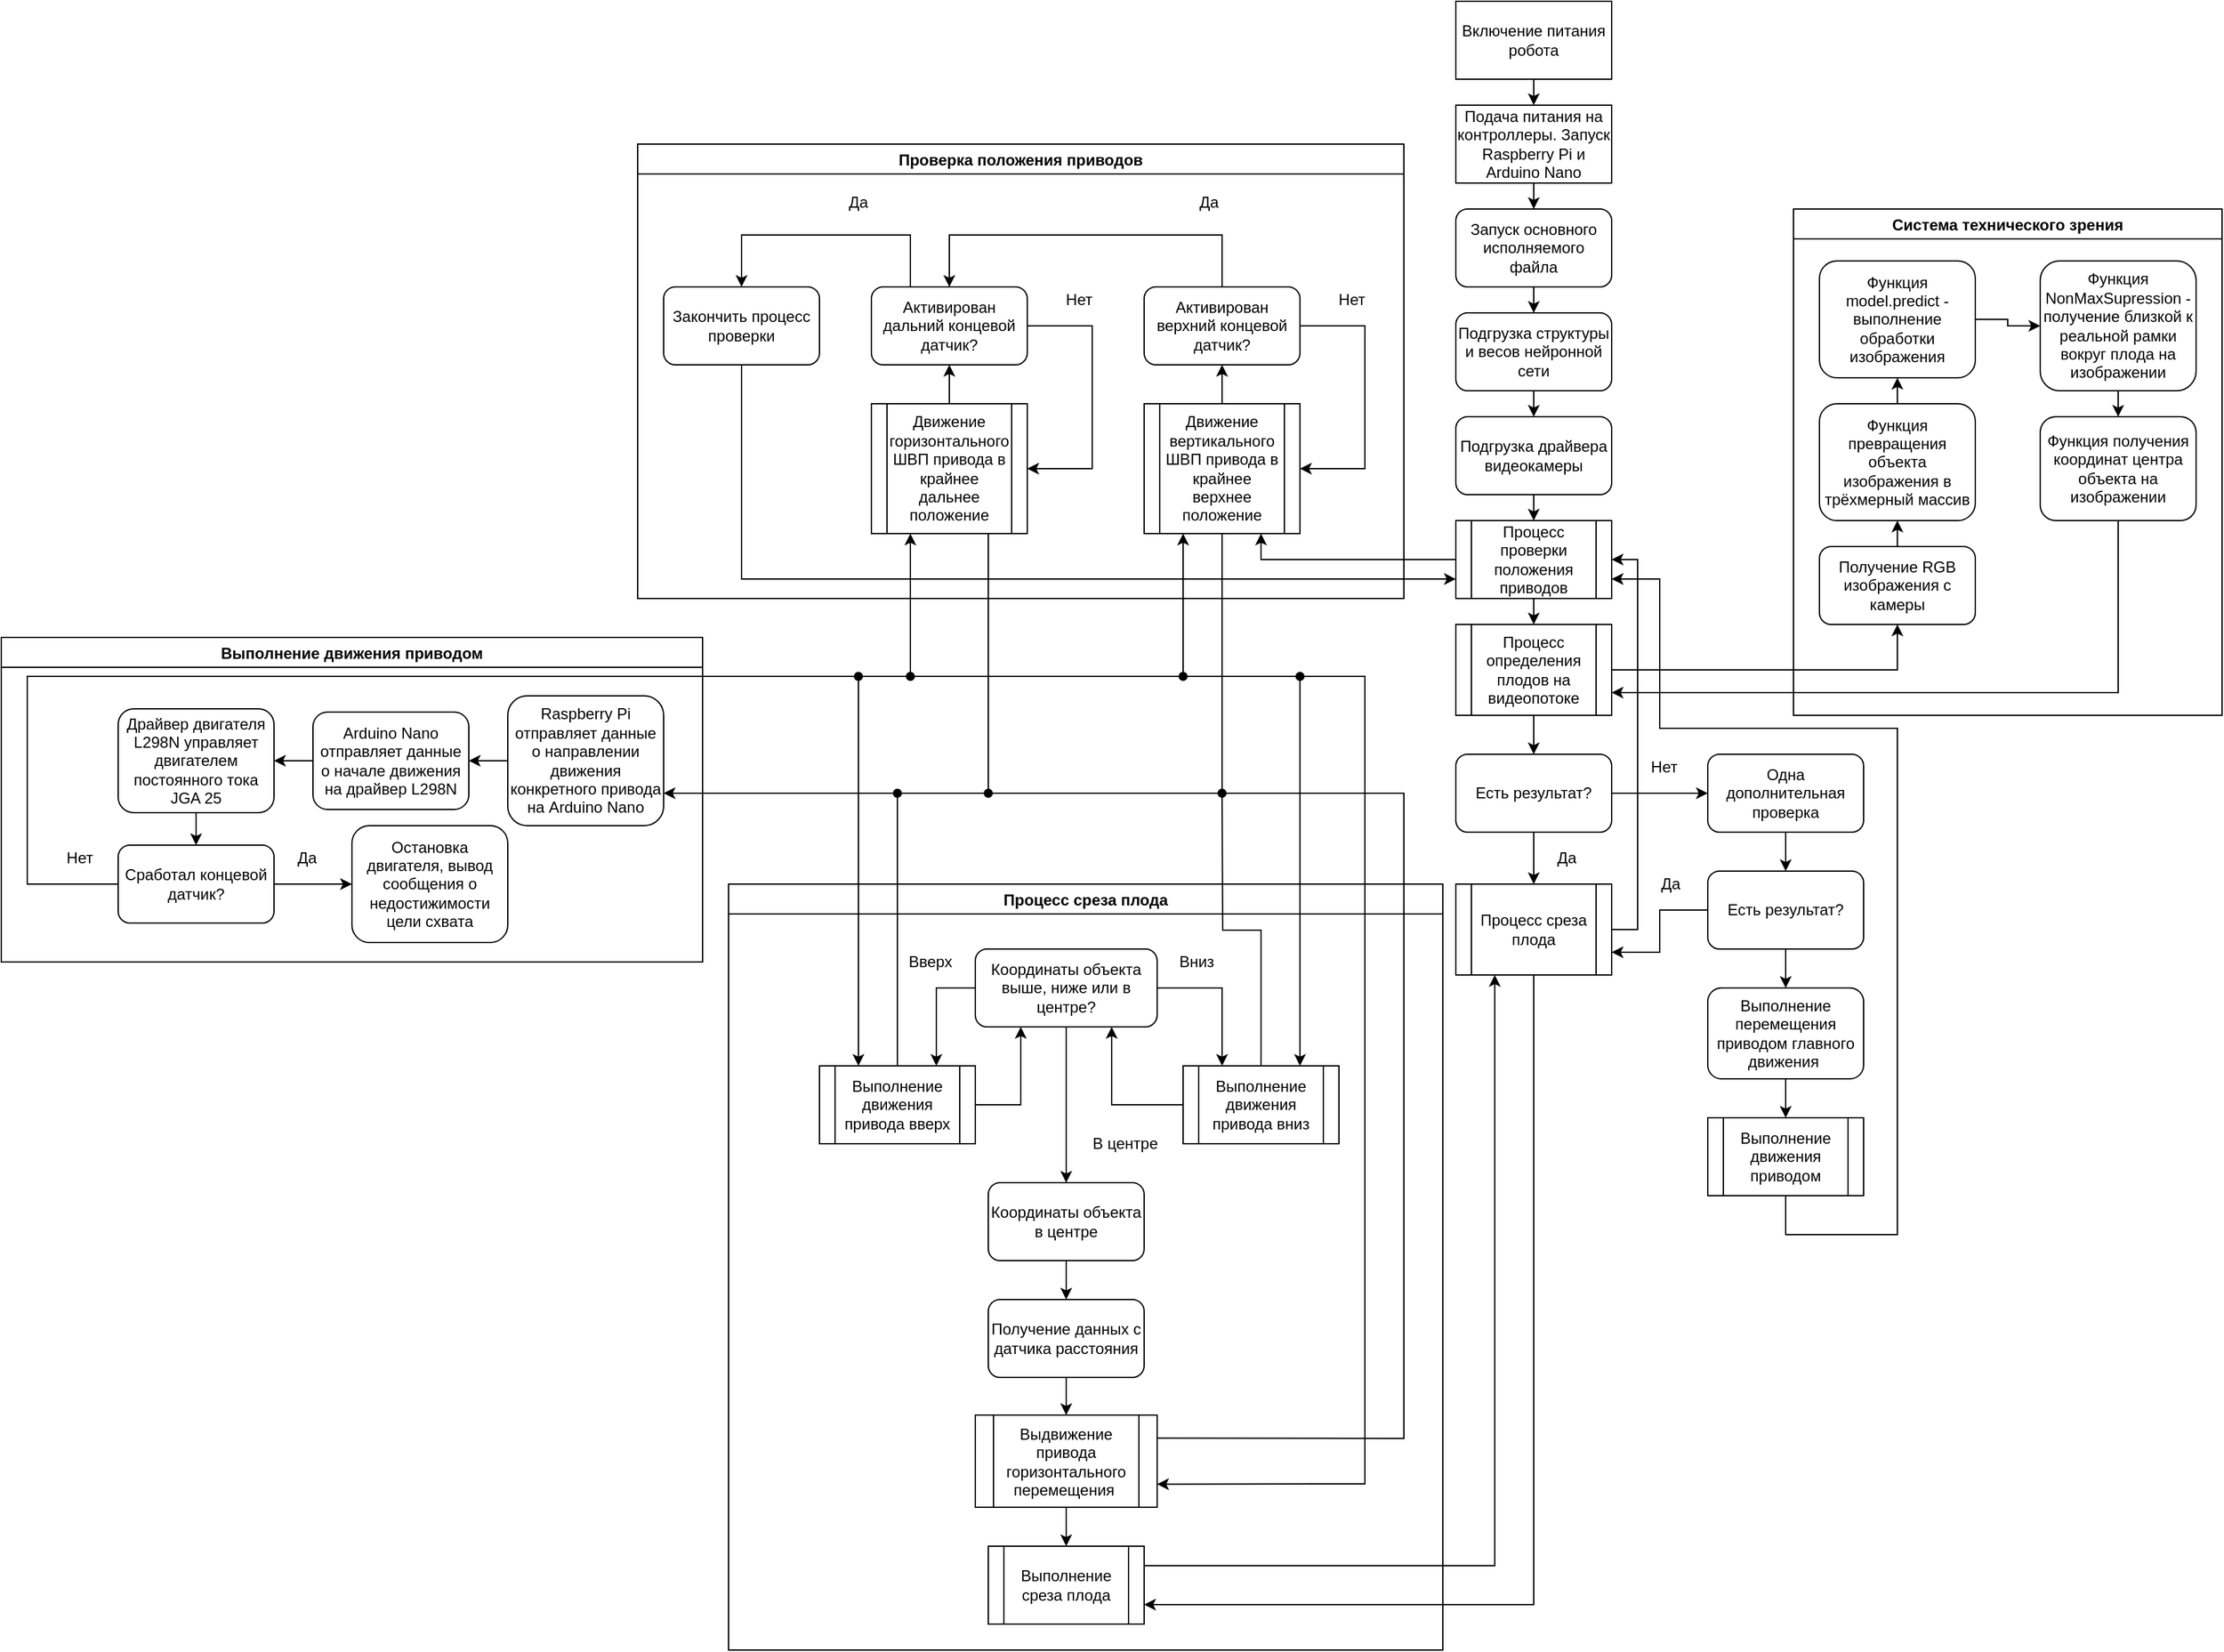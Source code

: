 <mxfile version="17.4.0" type="github">
  <diagram id="fKbLDI4m6s5YDFdav7tx" name="Page-1">
    <mxGraphModel dx="5114" dy="1837" grid="1" gridSize="10" guides="1" tooltips="1" connect="1" arrows="1" fold="1" page="1" pageScale="1" pageWidth="827" pageHeight="1169" math="0" shadow="0">
      <root>
        <mxCell id="0" />
        <mxCell id="1" parent="0" />
        <mxCell id="h8HMm1EKxBpr1wNR40ml-30" style="edgeStyle=orthogonalEdgeStyle;rounded=0;orthogonalLoop=1;jettySize=auto;html=1;exitX=0.5;exitY=1;exitDx=0;exitDy=0;entryX=0.5;entryY=0;entryDx=0;entryDy=0;fontSize=12;" edge="1" parent="1" source="h8HMm1EKxBpr1wNR40ml-2" target="h8HMm1EKxBpr1wNR40ml-3">
          <mxGeometry relative="1" as="geometry" />
        </mxCell>
        <mxCell id="h8HMm1EKxBpr1wNR40ml-2" value="Запуск основного исполняемого файла" style="rounded=1;whiteSpace=wrap;html=1;fontSize=12;" vertex="1" parent="1">
          <mxGeometry x="220" y="180" width="120" height="60" as="geometry" />
        </mxCell>
        <mxCell id="h8HMm1EKxBpr1wNR40ml-29" style="edgeStyle=orthogonalEdgeStyle;rounded=0;orthogonalLoop=1;jettySize=auto;html=1;exitX=0.5;exitY=1;exitDx=0;exitDy=0;entryX=0.5;entryY=0;entryDx=0;entryDy=0;fontSize=12;" edge="1" parent="1" source="h8HMm1EKxBpr1wNR40ml-3" target="h8HMm1EKxBpr1wNR40ml-4">
          <mxGeometry relative="1" as="geometry" />
        </mxCell>
        <mxCell id="h8HMm1EKxBpr1wNR40ml-3" value="Подгрузка структуры и весов нейронной сети" style="rounded=1;whiteSpace=wrap;html=1;fontSize=12;" vertex="1" parent="1">
          <mxGeometry x="220" y="260" width="120" height="60" as="geometry" />
        </mxCell>
        <mxCell id="h8HMm1EKxBpr1wNR40ml-28" style="edgeStyle=orthogonalEdgeStyle;rounded=0;orthogonalLoop=1;jettySize=auto;html=1;exitX=0.5;exitY=1;exitDx=0;exitDy=0;entryX=0.5;entryY=0;entryDx=0;entryDy=0;fontSize=12;" edge="1" parent="1" source="h8HMm1EKxBpr1wNR40ml-4" target="h8HMm1EKxBpr1wNR40ml-25">
          <mxGeometry relative="1" as="geometry" />
        </mxCell>
        <mxCell id="h8HMm1EKxBpr1wNR40ml-4" value="Подгрузка драйвера видеокамеры" style="rounded=1;whiteSpace=wrap;html=1;fontSize=12;" vertex="1" parent="1">
          <mxGeometry x="220" y="340" width="120" height="60" as="geometry" />
        </mxCell>
        <mxCell id="h8HMm1EKxBpr1wNR40ml-32" style="edgeStyle=orthogonalEdgeStyle;rounded=0;orthogonalLoop=1;jettySize=auto;html=1;exitX=0.5;exitY=1;exitDx=0;exitDy=0;entryX=0.5;entryY=0;entryDx=0;entryDy=0;fontSize=12;" edge="1" parent="1" source="h8HMm1EKxBpr1wNR40ml-5" target="h8HMm1EKxBpr1wNR40ml-6">
          <mxGeometry relative="1" as="geometry" />
        </mxCell>
        <mxCell id="h8HMm1EKxBpr1wNR40ml-5" value="Включение питания робота" style="rounded=0;whiteSpace=wrap;html=1;fontSize=12;" vertex="1" parent="1">
          <mxGeometry x="220" y="20" width="120" height="60" as="geometry" />
        </mxCell>
        <mxCell id="h8HMm1EKxBpr1wNR40ml-31" style="edgeStyle=orthogonalEdgeStyle;rounded=0;orthogonalLoop=1;jettySize=auto;html=1;exitX=0.5;exitY=1;exitDx=0;exitDy=0;entryX=0.5;entryY=0;entryDx=0;entryDy=0;fontSize=12;" edge="1" parent="1" source="h8HMm1EKxBpr1wNR40ml-6" target="h8HMm1EKxBpr1wNR40ml-2">
          <mxGeometry relative="1" as="geometry" />
        </mxCell>
        <mxCell id="h8HMm1EKxBpr1wNR40ml-6" value="Подача питания на контроллеры. Запуск Raspberry Pi и Arduino Nano" style="rounded=0;whiteSpace=wrap;html=1;fontSize=12;" vertex="1" parent="1">
          <mxGeometry x="220" y="100" width="120" height="60" as="geometry" />
        </mxCell>
        <mxCell id="h8HMm1EKxBpr1wNR40ml-8" value="Проверка положения приводов" style="swimlane;fontSize=12;" vertex="1" parent="1">
          <mxGeometry x="-410" y="130" width="590" height="350" as="geometry" />
        </mxCell>
        <mxCell id="h8HMm1EKxBpr1wNR40ml-15" style="edgeStyle=orthogonalEdgeStyle;rounded=0;orthogonalLoop=1;jettySize=auto;html=1;exitX=0.5;exitY=0;exitDx=0;exitDy=0;entryX=0.5;entryY=1;entryDx=0;entryDy=0;fontSize=12;" edge="1" parent="h8HMm1EKxBpr1wNR40ml-8" source="h8HMm1EKxBpr1wNR40ml-11" target="h8HMm1EKxBpr1wNR40ml-12">
          <mxGeometry relative="1" as="geometry" />
        </mxCell>
        <mxCell id="h8HMm1EKxBpr1wNR40ml-11" value="Движение вертикального ШВП привода в крайнее верхнее положение" style="shape=process;whiteSpace=wrap;html=1;backgroundOutline=1;fontSize=12;" vertex="1" parent="h8HMm1EKxBpr1wNR40ml-8">
          <mxGeometry x="390" y="200" width="120" height="100" as="geometry" />
        </mxCell>
        <mxCell id="h8HMm1EKxBpr1wNR40ml-13" style="edgeStyle=orthogonalEdgeStyle;rounded=0;orthogonalLoop=1;jettySize=auto;html=1;exitX=1;exitY=0.5;exitDx=0;exitDy=0;entryX=1;entryY=0.5;entryDx=0;entryDy=0;fontSize=12;" edge="1" parent="h8HMm1EKxBpr1wNR40ml-8" source="h8HMm1EKxBpr1wNR40ml-12" target="h8HMm1EKxBpr1wNR40ml-11">
          <mxGeometry relative="1" as="geometry">
            <Array as="points">
              <mxPoint x="560" y="140" />
              <mxPoint x="560" y="250" />
            </Array>
          </mxGeometry>
        </mxCell>
        <mxCell id="h8HMm1EKxBpr1wNR40ml-22" style="edgeStyle=orthogonalEdgeStyle;rounded=0;orthogonalLoop=1;jettySize=auto;html=1;exitX=0.5;exitY=0;exitDx=0;exitDy=0;entryX=0.5;entryY=0;entryDx=0;entryDy=0;fontSize=12;" edge="1" parent="h8HMm1EKxBpr1wNR40ml-8" source="h8HMm1EKxBpr1wNR40ml-12" target="h8HMm1EKxBpr1wNR40ml-20">
          <mxGeometry relative="1" as="geometry">
            <Array as="points">
              <mxPoint x="450" y="70" />
              <mxPoint x="240" y="70" />
            </Array>
          </mxGeometry>
        </mxCell>
        <mxCell id="h8HMm1EKxBpr1wNR40ml-12" value="Активирован верхний концевой датчик?" style="rounded=1;whiteSpace=wrap;html=1;fontSize=12;" vertex="1" parent="h8HMm1EKxBpr1wNR40ml-8">
          <mxGeometry x="390" y="110" width="120" height="60" as="geometry" />
        </mxCell>
        <mxCell id="h8HMm1EKxBpr1wNR40ml-14" value="Нет" style="text;html=1;strokeColor=none;fillColor=none;align=center;verticalAlign=middle;whiteSpace=wrap;rounded=0;fontSize=12;" vertex="1" parent="h8HMm1EKxBpr1wNR40ml-8">
          <mxGeometry x="520" y="105" width="60" height="30" as="geometry" />
        </mxCell>
        <mxCell id="h8HMm1EKxBpr1wNR40ml-18" value="Движение горизонтального ШВП привода в крайнее дальнее положение" style="shape=process;whiteSpace=wrap;html=1;backgroundOutline=1;fontSize=12;" vertex="1" parent="h8HMm1EKxBpr1wNR40ml-8">
          <mxGeometry x="180" y="200" width="120" height="100" as="geometry" />
        </mxCell>
        <mxCell id="h8HMm1EKxBpr1wNR40ml-19" style="edgeStyle=orthogonalEdgeStyle;rounded=0;orthogonalLoop=1;jettySize=auto;html=1;exitX=1;exitY=0.5;exitDx=0;exitDy=0;entryX=1;entryY=0.5;entryDx=0;entryDy=0;fontSize=12;" edge="1" parent="h8HMm1EKxBpr1wNR40ml-8" source="h8HMm1EKxBpr1wNR40ml-20" target="h8HMm1EKxBpr1wNR40ml-18">
          <mxGeometry relative="1" as="geometry">
            <Array as="points">
              <mxPoint x="350" y="140" />
              <mxPoint x="350" y="250" />
            </Array>
          </mxGeometry>
        </mxCell>
        <mxCell id="h8HMm1EKxBpr1wNR40ml-51" style="edgeStyle=orthogonalEdgeStyle;rounded=0;orthogonalLoop=1;jettySize=auto;html=1;exitX=0.25;exitY=0;exitDx=0;exitDy=0;entryX=0.5;entryY=0;entryDx=0;entryDy=0;fontSize=12;" edge="1" parent="h8HMm1EKxBpr1wNR40ml-8" source="h8HMm1EKxBpr1wNR40ml-20" target="h8HMm1EKxBpr1wNR40ml-24">
          <mxGeometry relative="1" as="geometry">
            <Array as="points">
              <mxPoint x="210" y="70" />
              <mxPoint x="80" y="70" />
            </Array>
          </mxGeometry>
        </mxCell>
        <mxCell id="h8HMm1EKxBpr1wNR40ml-20" value="Активирован дальний концевой датчик?" style="rounded=1;whiteSpace=wrap;html=1;fontSize=12;" vertex="1" parent="h8HMm1EKxBpr1wNR40ml-8">
          <mxGeometry x="180" y="110" width="120" height="60" as="geometry" />
        </mxCell>
        <mxCell id="h8HMm1EKxBpr1wNR40ml-17" style="edgeStyle=orthogonalEdgeStyle;rounded=0;orthogonalLoop=1;jettySize=auto;html=1;exitX=0.5;exitY=0;exitDx=0;exitDy=0;entryX=0.5;entryY=1;entryDx=0;entryDy=0;fontSize=12;" edge="1" parent="h8HMm1EKxBpr1wNR40ml-8" source="h8HMm1EKxBpr1wNR40ml-18" target="h8HMm1EKxBpr1wNR40ml-20">
          <mxGeometry relative="1" as="geometry" />
        </mxCell>
        <mxCell id="h8HMm1EKxBpr1wNR40ml-21" value="Нет" style="text;html=1;strokeColor=none;fillColor=none;align=center;verticalAlign=middle;whiteSpace=wrap;rounded=0;fontSize=12;" vertex="1" parent="h8HMm1EKxBpr1wNR40ml-8">
          <mxGeometry x="310" y="105" width="60" height="30" as="geometry" />
        </mxCell>
        <mxCell id="h8HMm1EKxBpr1wNR40ml-23" value="Да" style="text;html=1;strokeColor=none;fillColor=none;align=center;verticalAlign=middle;whiteSpace=wrap;rounded=0;fontSize=12;" vertex="1" parent="h8HMm1EKxBpr1wNR40ml-8">
          <mxGeometry x="410" y="30" width="60" height="30" as="geometry" />
        </mxCell>
        <mxCell id="h8HMm1EKxBpr1wNR40ml-24" value="Закончить процесс проверки" style="rounded=1;whiteSpace=wrap;html=1;fontSize=12;" vertex="1" parent="h8HMm1EKxBpr1wNR40ml-8">
          <mxGeometry x="20" y="110" width="120" height="60" as="geometry" />
        </mxCell>
        <mxCell id="h8HMm1EKxBpr1wNR40ml-52" value="Да" style="text;html=1;strokeColor=none;fillColor=none;align=center;verticalAlign=middle;whiteSpace=wrap;rounded=0;fontSize=12;" vertex="1" parent="h8HMm1EKxBpr1wNR40ml-8">
          <mxGeometry x="140" y="30" width="60" height="30" as="geometry" />
        </mxCell>
        <mxCell id="h8HMm1EKxBpr1wNR40ml-35" style="edgeStyle=orthogonalEdgeStyle;rounded=0;orthogonalLoop=1;jettySize=auto;html=1;exitX=0.5;exitY=1;exitDx=0;exitDy=0;entryX=0.5;entryY=0;entryDx=0;entryDy=0;fontSize=12;" edge="1" parent="1" source="h8HMm1EKxBpr1wNR40ml-25" target="h8HMm1EKxBpr1wNR40ml-34">
          <mxGeometry relative="1" as="geometry" />
        </mxCell>
        <mxCell id="h8HMm1EKxBpr1wNR40ml-64" style="edgeStyle=orthogonalEdgeStyle;rounded=0;orthogonalLoop=1;jettySize=auto;html=1;exitX=0;exitY=0.5;exitDx=0;exitDy=0;entryX=0.75;entryY=1;entryDx=0;entryDy=0;fontSize=12;" edge="1" parent="1" source="h8HMm1EKxBpr1wNR40ml-25" target="h8HMm1EKxBpr1wNR40ml-11">
          <mxGeometry relative="1" as="geometry" />
        </mxCell>
        <mxCell id="h8HMm1EKxBpr1wNR40ml-25" value="&lt;span style=&quot;font-size: 12px;&quot;&gt;Процесс проверки положения приводов&lt;/span&gt;" style="shape=process;whiteSpace=wrap;html=1;backgroundOutline=1;fontSize=12;" vertex="1" parent="1">
          <mxGeometry x="220" y="420" width="120" height="60" as="geometry" />
        </mxCell>
        <mxCell id="h8HMm1EKxBpr1wNR40ml-27" style="edgeStyle=orthogonalEdgeStyle;rounded=0;orthogonalLoop=1;jettySize=auto;html=1;exitX=0.5;exitY=1;exitDx=0;exitDy=0;entryX=0;entryY=0.75;entryDx=0;entryDy=0;fontSize=12;" edge="1" parent="1" source="h8HMm1EKxBpr1wNR40ml-24" target="h8HMm1EKxBpr1wNR40ml-25">
          <mxGeometry relative="1" as="geometry" />
        </mxCell>
        <mxCell id="h8HMm1EKxBpr1wNR40ml-47" style="edgeStyle=orthogonalEdgeStyle;rounded=0;orthogonalLoop=1;jettySize=auto;html=1;exitX=1;exitY=0.5;exitDx=0;exitDy=0;entryX=0.5;entryY=1;entryDx=0;entryDy=0;fontSize=12;" edge="1" parent="1" source="h8HMm1EKxBpr1wNR40ml-34" target="h8HMm1EKxBpr1wNR40ml-37">
          <mxGeometry relative="1" as="geometry" />
        </mxCell>
        <mxCell id="h8HMm1EKxBpr1wNR40ml-108" style="edgeStyle=orthogonalEdgeStyle;rounded=0;orthogonalLoop=1;jettySize=auto;html=1;exitX=0.5;exitY=1;exitDx=0;exitDy=0;entryX=0.5;entryY=0;entryDx=0;entryDy=0;startArrow=none;startFill=0;endArrow=classic;endFill=1;fontSize=12;" edge="1" parent="1" source="h8HMm1EKxBpr1wNR40ml-34" target="h8HMm1EKxBpr1wNR40ml-107">
          <mxGeometry relative="1" as="geometry" />
        </mxCell>
        <mxCell id="h8HMm1EKxBpr1wNR40ml-34" value="Процесс определения плодов на видеопотоке" style="shape=process;whiteSpace=wrap;html=1;backgroundOutline=1;fontSize=12;" vertex="1" parent="1">
          <mxGeometry x="220" y="500" width="120" height="70" as="geometry" />
        </mxCell>
        <mxCell id="h8HMm1EKxBpr1wNR40ml-36" value="Система технического зрения" style="swimlane;fontSize=12;" vertex="1" parent="1">
          <mxGeometry x="480" y="180" width="330" height="390" as="geometry" />
        </mxCell>
        <mxCell id="h8HMm1EKxBpr1wNR40ml-43" style="edgeStyle=orthogonalEdgeStyle;rounded=0;orthogonalLoop=1;jettySize=auto;html=1;exitX=0.5;exitY=0;exitDx=0;exitDy=0;entryX=0.5;entryY=1;entryDx=0;entryDy=0;fontSize=12;" edge="1" parent="h8HMm1EKxBpr1wNR40ml-36" source="h8HMm1EKxBpr1wNR40ml-37" target="h8HMm1EKxBpr1wNR40ml-38">
          <mxGeometry relative="1" as="geometry" />
        </mxCell>
        <mxCell id="h8HMm1EKxBpr1wNR40ml-37" value="Получение RGB изображения с камеры" style="rounded=1;whiteSpace=wrap;html=1;fontSize=12;" vertex="1" parent="h8HMm1EKxBpr1wNR40ml-36">
          <mxGeometry x="20" y="260" width="120" height="60" as="geometry" />
        </mxCell>
        <mxCell id="h8HMm1EKxBpr1wNR40ml-44" style="edgeStyle=orthogonalEdgeStyle;rounded=0;orthogonalLoop=1;jettySize=auto;html=1;exitX=0.5;exitY=0;exitDx=0;exitDy=0;entryX=0.5;entryY=1;entryDx=0;entryDy=0;fontSize=12;" edge="1" parent="h8HMm1EKxBpr1wNR40ml-36" source="h8HMm1EKxBpr1wNR40ml-38" target="h8HMm1EKxBpr1wNR40ml-39">
          <mxGeometry relative="1" as="geometry" />
        </mxCell>
        <mxCell id="h8HMm1EKxBpr1wNR40ml-38" value="Функция превращения объекта изображения в трёхмерный массив" style="rounded=1;whiteSpace=wrap;html=1;fontSize=12;" vertex="1" parent="h8HMm1EKxBpr1wNR40ml-36">
          <mxGeometry x="20" y="150" width="120" height="90" as="geometry" />
        </mxCell>
        <mxCell id="h8HMm1EKxBpr1wNR40ml-45" style="edgeStyle=orthogonalEdgeStyle;rounded=0;orthogonalLoop=1;jettySize=auto;html=1;exitX=1;exitY=0.5;exitDx=0;exitDy=0;entryX=0;entryY=0.5;entryDx=0;entryDy=0;fontSize=12;" edge="1" parent="h8HMm1EKxBpr1wNR40ml-36" source="h8HMm1EKxBpr1wNR40ml-39" target="h8HMm1EKxBpr1wNR40ml-40">
          <mxGeometry relative="1" as="geometry" />
        </mxCell>
        <mxCell id="h8HMm1EKxBpr1wNR40ml-39" value="Функция model.predict - выполнение обработки изображения" style="rounded=1;whiteSpace=wrap;html=1;fontSize=12;" vertex="1" parent="h8HMm1EKxBpr1wNR40ml-36">
          <mxGeometry x="20" y="40" width="120" height="90" as="geometry" />
        </mxCell>
        <mxCell id="h8HMm1EKxBpr1wNR40ml-46" style="edgeStyle=orthogonalEdgeStyle;rounded=0;orthogonalLoop=1;jettySize=auto;html=1;exitX=0.5;exitY=1;exitDx=0;exitDy=0;entryX=0.5;entryY=0;entryDx=0;entryDy=0;fontSize=12;" edge="1" parent="h8HMm1EKxBpr1wNR40ml-36" source="h8HMm1EKxBpr1wNR40ml-40" target="h8HMm1EKxBpr1wNR40ml-41">
          <mxGeometry relative="1" as="geometry" />
        </mxCell>
        <mxCell id="h8HMm1EKxBpr1wNR40ml-40" value="Функция NonMaxSupression - получение близкой к реальной рамки вокруг плода на изображении" style="rounded=1;whiteSpace=wrap;html=1;fontSize=12;" vertex="1" parent="h8HMm1EKxBpr1wNR40ml-36">
          <mxGeometry x="190" y="40" width="120" height="100" as="geometry" />
        </mxCell>
        <mxCell id="h8HMm1EKxBpr1wNR40ml-41" value="Функция получения координат центра объекта на изображении" style="rounded=1;whiteSpace=wrap;html=1;fontSize=12;" vertex="1" parent="h8HMm1EKxBpr1wNR40ml-36">
          <mxGeometry x="190" y="160" width="120" height="80" as="geometry" />
        </mxCell>
        <mxCell id="h8HMm1EKxBpr1wNR40ml-48" style="edgeStyle=orthogonalEdgeStyle;rounded=0;orthogonalLoop=1;jettySize=auto;html=1;exitX=0.5;exitY=1;exitDx=0;exitDy=0;entryX=1;entryY=0.75;entryDx=0;entryDy=0;fontSize=12;" edge="1" parent="1" source="h8HMm1EKxBpr1wNR40ml-41" target="h8HMm1EKxBpr1wNR40ml-34">
          <mxGeometry relative="1" as="geometry" />
        </mxCell>
        <mxCell id="h8HMm1EKxBpr1wNR40ml-105" style="edgeStyle=orthogonalEdgeStyle;rounded=0;orthogonalLoop=1;jettySize=auto;html=1;exitX=0.5;exitY=1;exitDx=0;exitDy=0;entryX=1;entryY=0.75;entryDx=0;entryDy=0;startArrow=none;startFill=0;endArrow=classic;endFill=1;fontSize=12;" edge="1" parent="1" source="h8HMm1EKxBpr1wNR40ml-49" target="h8HMm1EKxBpr1wNR40ml-99">
          <mxGeometry relative="1" as="geometry" />
        </mxCell>
        <mxCell id="h8HMm1EKxBpr1wNR40ml-106" style="edgeStyle=orthogonalEdgeStyle;rounded=0;orthogonalLoop=1;jettySize=auto;html=1;exitX=1;exitY=0.5;exitDx=0;exitDy=0;entryX=1;entryY=0.5;entryDx=0;entryDy=0;startArrow=none;startFill=0;endArrow=classic;endFill=1;fontSize=12;" edge="1" parent="1" source="h8HMm1EKxBpr1wNR40ml-49" target="h8HMm1EKxBpr1wNR40ml-25">
          <mxGeometry relative="1" as="geometry" />
        </mxCell>
        <mxCell id="h8HMm1EKxBpr1wNR40ml-49" value="Процесс среза плода" style="shape=process;whiteSpace=wrap;html=1;backgroundOutline=1;fontSize=12;" vertex="1" parent="1">
          <mxGeometry x="220" y="700" width="120" height="70" as="geometry" />
        </mxCell>
        <mxCell id="h8HMm1EKxBpr1wNR40ml-53" value="Процесс среза плода" style="swimlane;fontSize=12;" vertex="1" parent="1">
          <mxGeometry x="-340" y="700" width="550" height="590" as="geometry" />
        </mxCell>
        <mxCell id="h8HMm1EKxBpr1wNR40ml-71" style="edgeStyle=orthogonalEdgeStyle;rounded=0;orthogonalLoop=1;jettySize=auto;html=1;exitX=0;exitY=0.5;exitDx=0;exitDy=0;entryX=0.75;entryY=0;entryDx=0;entryDy=0;fontSize=12;" edge="1" parent="h8HMm1EKxBpr1wNR40ml-53" source="h8HMm1EKxBpr1wNR40ml-54" target="h8HMm1EKxBpr1wNR40ml-70">
          <mxGeometry relative="1" as="geometry" />
        </mxCell>
        <mxCell id="h8HMm1EKxBpr1wNR40ml-74" style="edgeStyle=orthogonalEdgeStyle;rounded=0;orthogonalLoop=1;jettySize=auto;html=1;exitX=1;exitY=0.5;exitDx=0;exitDy=0;entryX=0.25;entryY=0;entryDx=0;entryDy=0;fontSize=12;" edge="1" parent="h8HMm1EKxBpr1wNR40ml-53" source="h8HMm1EKxBpr1wNR40ml-54" target="h8HMm1EKxBpr1wNR40ml-73">
          <mxGeometry relative="1" as="geometry" />
        </mxCell>
        <mxCell id="h8HMm1EKxBpr1wNR40ml-83" style="edgeStyle=orthogonalEdgeStyle;rounded=0;orthogonalLoop=1;jettySize=auto;html=1;exitX=0.5;exitY=1;exitDx=0;exitDy=0;entryX=0.5;entryY=0;entryDx=0;entryDy=0;fontSize=12;" edge="1" parent="h8HMm1EKxBpr1wNR40ml-53" source="h8HMm1EKxBpr1wNR40ml-54" target="h8HMm1EKxBpr1wNR40ml-82">
          <mxGeometry relative="1" as="geometry" />
        </mxCell>
        <mxCell id="h8HMm1EKxBpr1wNR40ml-54" value="Координаты объекта выше, ниже или в центре?" style="rounded=1;whiteSpace=wrap;html=1;fontSize=12;" vertex="1" parent="h8HMm1EKxBpr1wNR40ml-53">
          <mxGeometry x="190" y="50" width="140" height="60" as="geometry" />
        </mxCell>
        <mxCell id="h8HMm1EKxBpr1wNR40ml-80" style="edgeStyle=orthogonalEdgeStyle;rounded=0;orthogonalLoop=1;jettySize=auto;html=1;exitX=1;exitY=0.5;exitDx=0;exitDy=0;entryX=0.25;entryY=1;entryDx=0;entryDy=0;fontSize=12;" edge="1" parent="h8HMm1EKxBpr1wNR40ml-53" source="h8HMm1EKxBpr1wNR40ml-70" target="h8HMm1EKxBpr1wNR40ml-54">
          <mxGeometry relative="1" as="geometry" />
        </mxCell>
        <mxCell id="h8HMm1EKxBpr1wNR40ml-70" value="Выполнение движения привода вверх" style="shape=process;whiteSpace=wrap;html=1;backgroundOutline=1;fontSize=12;" vertex="1" parent="h8HMm1EKxBpr1wNR40ml-53">
          <mxGeometry x="70" y="140" width="120" height="60" as="geometry" />
        </mxCell>
        <mxCell id="h8HMm1EKxBpr1wNR40ml-72" value="Вверх" style="text;html=1;align=center;verticalAlign=middle;resizable=0;points=[];autosize=1;strokeColor=none;fillColor=none;fontSize=12;" vertex="1" parent="h8HMm1EKxBpr1wNR40ml-53">
          <mxGeometry x="130" y="50" width="50" height="20" as="geometry" />
        </mxCell>
        <mxCell id="h8HMm1EKxBpr1wNR40ml-81" style="edgeStyle=orthogonalEdgeStyle;rounded=0;orthogonalLoop=1;jettySize=auto;html=1;exitX=0;exitY=0.5;exitDx=0;exitDy=0;entryX=0.75;entryY=1;entryDx=0;entryDy=0;fontSize=12;" edge="1" parent="h8HMm1EKxBpr1wNR40ml-53" source="h8HMm1EKxBpr1wNR40ml-73" target="h8HMm1EKxBpr1wNR40ml-54">
          <mxGeometry relative="1" as="geometry" />
        </mxCell>
        <mxCell id="h8HMm1EKxBpr1wNR40ml-73" value="Выполнение движения привода вниз" style="shape=process;whiteSpace=wrap;html=1;backgroundOutline=1;fontSize=12;" vertex="1" parent="h8HMm1EKxBpr1wNR40ml-53">
          <mxGeometry x="350" y="140" width="120" height="60" as="geometry" />
        </mxCell>
        <mxCell id="h8HMm1EKxBpr1wNR40ml-75" value="Вниз" style="text;html=1;align=center;verticalAlign=middle;resizable=0;points=[];autosize=1;strokeColor=none;fillColor=none;fontSize=12;" vertex="1" parent="h8HMm1EKxBpr1wNR40ml-53">
          <mxGeometry x="340" y="50" width="40" height="20" as="geometry" />
        </mxCell>
        <mxCell id="h8HMm1EKxBpr1wNR40ml-86" style="edgeStyle=orthogonalEdgeStyle;rounded=0;orthogonalLoop=1;jettySize=auto;html=1;exitX=0.5;exitY=1;exitDx=0;exitDy=0;entryX=0.5;entryY=0;entryDx=0;entryDy=0;fontSize=12;" edge="1" parent="h8HMm1EKxBpr1wNR40ml-53" source="h8HMm1EKxBpr1wNR40ml-82" target="h8HMm1EKxBpr1wNR40ml-85">
          <mxGeometry relative="1" as="geometry" />
        </mxCell>
        <mxCell id="h8HMm1EKxBpr1wNR40ml-82" value="Координаты объекта в центре" style="rounded=1;whiteSpace=wrap;html=1;fontSize=12;" vertex="1" parent="h8HMm1EKxBpr1wNR40ml-53">
          <mxGeometry x="200" y="230" width="120" height="60" as="geometry" />
        </mxCell>
        <mxCell id="h8HMm1EKxBpr1wNR40ml-84" value="В центре" style="text;html=1;align=center;verticalAlign=middle;resizable=0;points=[];autosize=1;strokeColor=none;fillColor=none;fontSize=12;" vertex="1" parent="h8HMm1EKxBpr1wNR40ml-53">
          <mxGeometry x="270" y="190" width="70" height="20" as="geometry" />
        </mxCell>
        <mxCell id="h8HMm1EKxBpr1wNR40ml-88" style="edgeStyle=orthogonalEdgeStyle;rounded=0;orthogonalLoop=1;jettySize=auto;html=1;exitX=0.5;exitY=1;exitDx=0;exitDy=0;entryX=0.5;entryY=0;entryDx=0;entryDy=0;fontSize=12;" edge="1" parent="h8HMm1EKxBpr1wNR40ml-53" source="h8HMm1EKxBpr1wNR40ml-85" target="h8HMm1EKxBpr1wNR40ml-87">
          <mxGeometry relative="1" as="geometry" />
        </mxCell>
        <mxCell id="h8HMm1EKxBpr1wNR40ml-85" value="Получение данных с датчика расстояния" style="rounded=1;whiteSpace=wrap;html=1;fontSize=12;" vertex="1" parent="h8HMm1EKxBpr1wNR40ml-53">
          <mxGeometry x="200" y="320" width="120" height="60" as="geometry" />
        </mxCell>
        <mxCell id="h8HMm1EKxBpr1wNR40ml-103" style="edgeStyle=orthogonalEdgeStyle;rounded=0;orthogonalLoop=1;jettySize=auto;html=1;exitX=0.5;exitY=1;exitDx=0;exitDy=0;entryX=0.5;entryY=0;entryDx=0;entryDy=0;endArrow=classic;endFill=1;fontSize=12;" edge="1" parent="h8HMm1EKxBpr1wNR40ml-53" source="h8HMm1EKxBpr1wNR40ml-87" target="h8HMm1EKxBpr1wNR40ml-99">
          <mxGeometry relative="1" as="geometry" />
        </mxCell>
        <mxCell id="h8HMm1EKxBpr1wNR40ml-87" value="Выдвижение привода горизонтального перемещения&amp;nbsp;" style="shape=process;whiteSpace=wrap;html=1;backgroundOutline=1;fontSize=12;" vertex="1" parent="h8HMm1EKxBpr1wNR40ml-53">
          <mxGeometry x="190" y="409" width="140" height="71" as="geometry" />
        </mxCell>
        <mxCell id="h8HMm1EKxBpr1wNR40ml-99" value="Выполнение среза плода" style="shape=process;whiteSpace=wrap;html=1;backgroundOutline=1;fontSize=12;" vertex="1" parent="h8HMm1EKxBpr1wNR40ml-53">
          <mxGeometry x="200" y="510" width="120" height="60" as="geometry" />
        </mxCell>
        <mxCell id="h8HMm1EKxBpr1wNR40ml-58" value="Выполнение движения приводом" style="swimlane;fontSize=12;" vertex="1" parent="1">
          <mxGeometry x="-900" y="510" width="540" height="250" as="geometry" />
        </mxCell>
        <mxCell id="h8HMm1EKxBpr1wNR40ml-61" style="edgeStyle=orthogonalEdgeStyle;rounded=0;orthogonalLoop=1;jettySize=auto;html=1;exitX=0;exitY=0.5;exitDx=0;exitDy=0;entryX=1;entryY=0.5;entryDx=0;entryDy=0;fontSize=12;" edge="1" parent="h8HMm1EKxBpr1wNR40ml-58" source="h8HMm1EKxBpr1wNR40ml-59" target="h8HMm1EKxBpr1wNR40ml-60">
          <mxGeometry relative="1" as="geometry" />
        </mxCell>
        <mxCell id="h8HMm1EKxBpr1wNR40ml-59" value="Raspberry Pi отправляет данные о направлении движения конкретного привода на Arduino Nano" style="rounded=1;whiteSpace=wrap;html=1;fontSize=12;" vertex="1" parent="h8HMm1EKxBpr1wNR40ml-58">
          <mxGeometry x="390" y="45" width="120" height="100" as="geometry" />
        </mxCell>
        <mxCell id="h8HMm1EKxBpr1wNR40ml-63" style="edgeStyle=orthogonalEdgeStyle;rounded=0;orthogonalLoop=1;jettySize=auto;html=1;exitX=0;exitY=0.5;exitDx=0;exitDy=0;entryX=1;entryY=0.5;entryDx=0;entryDy=0;fontSize=12;" edge="1" parent="h8HMm1EKxBpr1wNR40ml-58" source="h8HMm1EKxBpr1wNR40ml-60" target="h8HMm1EKxBpr1wNR40ml-62">
          <mxGeometry relative="1" as="geometry" />
        </mxCell>
        <mxCell id="h8HMm1EKxBpr1wNR40ml-60" value="Arduino Nano отправляет данные о начале движения на драйвер L298N" style="rounded=1;whiteSpace=wrap;html=1;fontSize=12;" vertex="1" parent="h8HMm1EKxBpr1wNR40ml-58">
          <mxGeometry x="240" y="57.5" width="120" height="75" as="geometry" />
        </mxCell>
        <mxCell id="h8HMm1EKxBpr1wNR40ml-93" style="edgeStyle=orthogonalEdgeStyle;rounded=0;orthogonalLoop=1;jettySize=auto;html=1;exitX=0.5;exitY=1;exitDx=0;exitDy=0;entryX=0.5;entryY=0;entryDx=0;entryDy=0;fontSize=12;" edge="1" parent="h8HMm1EKxBpr1wNR40ml-58" source="h8HMm1EKxBpr1wNR40ml-62" target="h8HMm1EKxBpr1wNR40ml-91">
          <mxGeometry relative="1" as="geometry" />
        </mxCell>
        <mxCell id="h8HMm1EKxBpr1wNR40ml-62" value="Драйвер двигателя L298N управляет двигателем постоянного тока JGA 25" style="rounded=1;whiteSpace=wrap;html=1;fontSize=12;" vertex="1" parent="h8HMm1EKxBpr1wNR40ml-58">
          <mxGeometry x="90" y="55" width="120" height="80" as="geometry" />
        </mxCell>
        <mxCell id="h8HMm1EKxBpr1wNR40ml-95" style="edgeStyle=orthogonalEdgeStyle;rounded=0;orthogonalLoop=1;jettySize=auto;html=1;exitX=1;exitY=0.5;exitDx=0;exitDy=0;entryX=0;entryY=0.5;entryDx=0;entryDy=0;fontSize=12;" edge="1" parent="h8HMm1EKxBpr1wNR40ml-58" source="h8HMm1EKxBpr1wNR40ml-91" target="h8HMm1EKxBpr1wNR40ml-94">
          <mxGeometry relative="1" as="geometry" />
        </mxCell>
        <mxCell id="h8HMm1EKxBpr1wNR40ml-91" value="Сработал концевой датчик?" style="rounded=1;whiteSpace=wrap;html=1;fontSize=12;" vertex="1" parent="h8HMm1EKxBpr1wNR40ml-58">
          <mxGeometry x="90" y="160" width="120" height="60" as="geometry" />
        </mxCell>
        <mxCell id="h8HMm1EKxBpr1wNR40ml-92" value="Нет" style="text;html=1;align=center;verticalAlign=middle;resizable=0;points=[];autosize=1;strokeColor=none;fillColor=none;fontSize=12;" vertex="1" parent="h8HMm1EKxBpr1wNR40ml-58">
          <mxGeometry x="40" y="160" width="40" height="20" as="geometry" />
        </mxCell>
        <mxCell id="h8HMm1EKxBpr1wNR40ml-94" value="Остановка двигателя, вывод сообщения о недостижимости цели схвата" style="rounded=1;whiteSpace=wrap;html=1;fontSize=12;" vertex="1" parent="h8HMm1EKxBpr1wNR40ml-58">
          <mxGeometry x="270" y="145" width="120" height="90" as="geometry" />
        </mxCell>
        <mxCell id="h8HMm1EKxBpr1wNR40ml-97" value="Да" style="text;html=1;align=center;verticalAlign=middle;resizable=0;points=[];autosize=1;strokeColor=none;fillColor=none;fontSize=12;" vertex="1" parent="h8HMm1EKxBpr1wNR40ml-58">
          <mxGeometry x="220" y="160" width="30" height="20" as="geometry" />
        </mxCell>
        <mxCell id="h8HMm1EKxBpr1wNR40ml-65" style="edgeStyle=orthogonalEdgeStyle;rounded=0;orthogonalLoop=1;jettySize=auto;html=1;exitX=0;exitY=0.5;exitDx=0;exitDy=0;entryX=0.25;entryY=1;entryDx=0;entryDy=0;startArrow=none;startFill=0;fontSize=12;" edge="1" parent="1" source="h8HMm1EKxBpr1wNR40ml-91" target="h8HMm1EKxBpr1wNR40ml-11">
          <mxGeometry relative="1" as="geometry">
            <Array as="points">
              <mxPoint x="-880" y="700" />
              <mxPoint x="-880" y="540" />
              <mxPoint x="10" y="540" />
            </Array>
          </mxGeometry>
        </mxCell>
        <mxCell id="h8HMm1EKxBpr1wNR40ml-67" value="" style="endArrow=classic;html=1;rounded=0;entryX=0.25;entryY=1;entryDx=0;entryDy=0;startArrow=oval;startFill=1;fontSize=12;" edge="1" parent="1" target="h8HMm1EKxBpr1wNR40ml-18">
          <mxGeometry width="50" height="50" relative="1" as="geometry">
            <mxPoint x="-200" y="540" as="sourcePoint" />
            <mxPoint x="-160" y="520" as="targetPoint" />
          </mxGeometry>
        </mxCell>
        <mxCell id="h8HMm1EKxBpr1wNR40ml-68" style="edgeStyle=orthogonalEdgeStyle;rounded=0;orthogonalLoop=1;jettySize=auto;html=1;exitX=0.5;exitY=1;exitDx=0;exitDy=0;entryX=1;entryY=0.75;entryDx=0;entryDy=0;fontSize=12;" edge="1" parent="1" source="h8HMm1EKxBpr1wNR40ml-11" target="h8HMm1EKxBpr1wNR40ml-59">
          <mxGeometry relative="1" as="geometry" />
        </mxCell>
        <mxCell id="h8HMm1EKxBpr1wNR40ml-69" value="" style="endArrow=oval;html=1;rounded=0;exitX=0.75;exitY=1;exitDx=0;exitDy=0;endFill=1;fontSize=12;" edge="1" parent="1" source="h8HMm1EKxBpr1wNR40ml-18">
          <mxGeometry width="50" height="50" relative="1" as="geometry">
            <mxPoint x="-210" y="500" as="sourcePoint" />
            <mxPoint x="-140" y="630" as="targetPoint" />
          </mxGeometry>
        </mxCell>
        <mxCell id="h8HMm1EKxBpr1wNR40ml-76" style="edgeStyle=orthogonalEdgeStyle;rounded=0;orthogonalLoop=1;jettySize=auto;html=1;exitX=0.5;exitY=0;exitDx=0;exitDy=0;endArrow=oval;endFill=1;fontSize=12;" edge="1" parent="1" source="h8HMm1EKxBpr1wNR40ml-70">
          <mxGeometry relative="1" as="geometry">
            <mxPoint x="-210" y="630" as="targetPoint" />
          </mxGeometry>
        </mxCell>
        <mxCell id="h8HMm1EKxBpr1wNR40ml-77" style="edgeStyle=orthogonalEdgeStyle;rounded=0;orthogonalLoop=1;jettySize=auto;html=1;exitX=0.5;exitY=0;exitDx=0;exitDy=0;endArrow=none;endFill=0;fontSize=12;" edge="1" parent="1" source="h8HMm1EKxBpr1wNR40ml-73">
          <mxGeometry relative="1" as="geometry">
            <mxPoint x="40.0" y="630" as="targetPoint" />
          </mxGeometry>
        </mxCell>
        <mxCell id="h8HMm1EKxBpr1wNR40ml-78" value="" style="endArrow=classic;html=1;rounded=0;entryX=0.25;entryY=0;entryDx=0;entryDy=0;startArrow=oval;startFill=1;fontSize=12;" edge="1" parent="1" target="h8HMm1EKxBpr1wNR40ml-70">
          <mxGeometry width="50" height="50" relative="1" as="geometry">
            <mxPoint x="-240" y="540" as="sourcePoint" />
            <mxPoint x="-150" y="640" as="targetPoint" />
          </mxGeometry>
        </mxCell>
        <mxCell id="h8HMm1EKxBpr1wNR40ml-79" value="" style="endArrow=classic;html=1;rounded=0;entryX=0.75;entryY=0;entryDx=0;entryDy=0;startArrow=oval;startFill=1;fontSize=12;" edge="1" parent="1" target="h8HMm1EKxBpr1wNR40ml-73">
          <mxGeometry width="50" height="50" relative="1" as="geometry">
            <mxPoint x="10" y="540" as="sourcePoint" />
            <mxPoint x="140" y="620" as="targetPoint" />
            <Array as="points">
              <mxPoint x="100" y="540" />
            </Array>
          </mxGeometry>
        </mxCell>
        <mxCell id="h8HMm1EKxBpr1wNR40ml-89" value="" style="endArrow=classic;html=1;rounded=0;entryX=1;entryY=0.75;entryDx=0;entryDy=0;startArrow=oval;startFill=1;fontSize=12;" edge="1" parent="1" target="h8HMm1EKxBpr1wNR40ml-87">
          <mxGeometry width="50" height="50" relative="1" as="geometry">
            <mxPoint x="100" y="540" as="sourcePoint" />
            <mxPoint x="150" y="1140" as="targetPoint" />
            <Array as="points">
              <mxPoint x="150" y="540" />
              <mxPoint x="150" y="1162" />
            </Array>
          </mxGeometry>
        </mxCell>
        <mxCell id="h8HMm1EKxBpr1wNR40ml-90" value="" style="endArrow=oval;html=1;rounded=0;exitX=1;exitY=0.25;exitDx=0;exitDy=0;endFill=1;startArrow=none;startFill=0;fontSize=12;" edge="1" parent="1" source="h8HMm1EKxBpr1wNR40ml-87">
          <mxGeometry width="50" height="50" relative="1" as="geometry">
            <mxPoint x="120" y="670" as="sourcePoint" />
            <mxPoint x="40" y="630" as="targetPoint" />
            <Array as="points">
              <mxPoint x="180" y="1127" />
              <mxPoint x="180" y="630" />
            </Array>
          </mxGeometry>
        </mxCell>
        <mxCell id="h8HMm1EKxBpr1wNR40ml-104" style="edgeStyle=orthogonalEdgeStyle;rounded=0;orthogonalLoop=1;jettySize=auto;html=1;exitX=1;exitY=0.25;exitDx=0;exitDy=0;entryX=0.25;entryY=1;entryDx=0;entryDy=0;startArrow=none;startFill=0;endArrow=classic;endFill=1;fontSize=12;" edge="1" parent="1" source="h8HMm1EKxBpr1wNR40ml-99" target="h8HMm1EKxBpr1wNR40ml-49">
          <mxGeometry relative="1" as="geometry" />
        </mxCell>
        <mxCell id="h8HMm1EKxBpr1wNR40ml-109" style="edgeStyle=orthogonalEdgeStyle;rounded=0;orthogonalLoop=1;jettySize=auto;html=1;exitX=0.5;exitY=1;exitDx=0;exitDy=0;entryX=0.5;entryY=0;entryDx=0;entryDy=0;startArrow=none;startFill=0;endArrow=classic;endFill=1;fontSize=12;" edge="1" parent="1" source="h8HMm1EKxBpr1wNR40ml-107" target="h8HMm1EKxBpr1wNR40ml-49">
          <mxGeometry relative="1" as="geometry" />
        </mxCell>
        <mxCell id="h8HMm1EKxBpr1wNR40ml-112" style="edgeStyle=orthogonalEdgeStyle;rounded=0;orthogonalLoop=1;jettySize=auto;html=1;exitX=1;exitY=0.5;exitDx=0;exitDy=0;entryX=0;entryY=0.5;entryDx=0;entryDy=0;startArrow=none;startFill=0;endArrow=classic;endFill=1;fontSize=12;" edge="1" parent="1" source="h8HMm1EKxBpr1wNR40ml-107" target="h8HMm1EKxBpr1wNR40ml-111">
          <mxGeometry relative="1" as="geometry" />
        </mxCell>
        <mxCell id="h8HMm1EKxBpr1wNR40ml-107" value="Есть результат?" style="rounded=1;whiteSpace=wrap;html=1;fontSize=12;" vertex="1" parent="1">
          <mxGeometry x="220" y="600" width="120" height="60" as="geometry" />
        </mxCell>
        <mxCell id="h8HMm1EKxBpr1wNR40ml-110" value="Да" style="text;html=1;align=center;verticalAlign=middle;resizable=0;points=[];autosize=1;strokeColor=none;fillColor=none;fontSize=12;" vertex="1" parent="1">
          <mxGeometry x="290" y="670" width="30" height="20" as="geometry" />
        </mxCell>
        <mxCell id="h8HMm1EKxBpr1wNR40ml-116" style="edgeStyle=orthogonalEdgeStyle;rounded=0;orthogonalLoop=1;jettySize=auto;html=1;exitX=0.5;exitY=1;exitDx=0;exitDy=0;entryX=0.5;entryY=0;entryDx=0;entryDy=0;startArrow=none;startFill=0;endArrow=classic;endFill=1;fontSize=12;" edge="1" parent="1" source="h8HMm1EKxBpr1wNR40ml-111" target="h8HMm1EKxBpr1wNR40ml-114">
          <mxGeometry relative="1" as="geometry" />
        </mxCell>
        <mxCell id="h8HMm1EKxBpr1wNR40ml-111" value="Одна дополнительная проверка" style="rounded=1;whiteSpace=wrap;html=1;fontSize=12;" vertex="1" parent="1">
          <mxGeometry x="414" y="600" width="120" height="60" as="geometry" />
        </mxCell>
        <mxCell id="h8HMm1EKxBpr1wNR40ml-113" value="Нет" style="text;html=1;align=center;verticalAlign=middle;resizable=0;points=[];autosize=1;strokeColor=none;fillColor=none;fontSize=12;" vertex="1" parent="1">
          <mxGeometry x="360" y="600" width="40" height="20" as="geometry" />
        </mxCell>
        <mxCell id="h8HMm1EKxBpr1wNR40ml-115" style="edgeStyle=orthogonalEdgeStyle;rounded=0;orthogonalLoop=1;jettySize=auto;html=1;exitX=0;exitY=0.5;exitDx=0;exitDy=0;entryX=1;entryY=0.75;entryDx=0;entryDy=0;startArrow=none;startFill=0;endArrow=classic;endFill=1;fontSize=12;" edge="1" parent="1" source="h8HMm1EKxBpr1wNR40ml-114" target="h8HMm1EKxBpr1wNR40ml-49">
          <mxGeometry relative="1" as="geometry" />
        </mxCell>
        <mxCell id="h8HMm1EKxBpr1wNR40ml-120" style="edgeStyle=orthogonalEdgeStyle;rounded=0;orthogonalLoop=1;jettySize=auto;html=1;exitX=0.5;exitY=1;exitDx=0;exitDy=0;entryX=0.5;entryY=0;entryDx=0;entryDy=0;startArrow=none;startFill=0;endArrow=classic;endFill=1;fontSize=12;" edge="1" parent="1" source="h8HMm1EKxBpr1wNR40ml-114" target="h8HMm1EKxBpr1wNR40ml-119">
          <mxGeometry relative="1" as="geometry" />
        </mxCell>
        <mxCell id="h8HMm1EKxBpr1wNR40ml-114" value="Есть результат?" style="rounded=1;whiteSpace=wrap;html=1;fontSize=12;" vertex="1" parent="1">
          <mxGeometry x="414" y="690" width="120" height="60" as="geometry" />
        </mxCell>
        <mxCell id="h8HMm1EKxBpr1wNR40ml-117" value="Да" style="text;html=1;align=center;verticalAlign=middle;resizable=0;points=[];autosize=1;strokeColor=none;fillColor=none;fontSize=12;" vertex="1" parent="1">
          <mxGeometry x="370" y="690" width="30" height="20" as="geometry" />
        </mxCell>
        <mxCell id="h8HMm1EKxBpr1wNR40ml-122" style="edgeStyle=orthogonalEdgeStyle;rounded=0;orthogonalLoop=1;jettySize=auto;html=1;exitX=0.5;exitY=1;exitDx=0;exitDy=0;entryX=0.5;entryY=0;entryDx=0;entryDy=0;startArrow=none;startFill=0;endArrow=classic;endFill=1;fontSize=12;" edge="1" parent="1" source="h8HMm1EKxBpr1wNR40ml-119" target="h8HMm1EKxBpr1wNR40ml-121">
          <mxGeometry relative="1" as="geometry" />
        </mxCell>
        <mxCell id="h8HMm1EKxBpr1wNR40ml-119" value="Выполнение перемещения приводом главного движения&amp;nbsp;" style="rounded=1;whiteSpace=wrap;html=1;fontSize=12;" vertex="1" parent="1">
          <mxGeometry x="414" y="780" width="120" height="70" as="geometry" />
        </mxCell>
        <mxCell id="h8HMm1EKxBpr1wNR40ml-123" style="edgeStyle=orthogonalEdgeStyle;rounded=0;orthogonalLoop=1;jettySize=auto;html=1;exitX=0.5;exitY=1;exitDx=0;exitDy=0;entryX=1;entryY=0.75;entryDx=0;entryDy=0;startArrow=none;startFill=0;endArrow=classic;endFill=1;fontSize=12;" edge="1" parent="1" source="h8HMm1EKxBpr1wNR40ml-121" target="h8HMm1EKxBpr1wNR40ml-25">
          <mxGeometry relative="1" as="geometry">
            <Array as="points">
              <mxPoint x="474" y="970" />
              <mxPoint x="560" y="970" />
              <mxPoint x="560" y="580" />
              <mxPoint x="377" y="580" />
              <mxPoint x="377" y="465" />
            </Array>
          </mxGeometry>
        </mxCell>
        <mxCell id="h8HMm1EKxBpr1wNR40ml-121" value="Выполнение движения приводом" style="shape=process;whiteSpace=wrap;html=1;backgroundOutline=1;fontSize=12;" vertex="1" parent="1">
          <mxGeometry x="414" y="880" width="120" height="60" as="geometry" />
        </mxCell>
      </root>
    </mxGraphModel>
  </diagram>
</mxfile>
